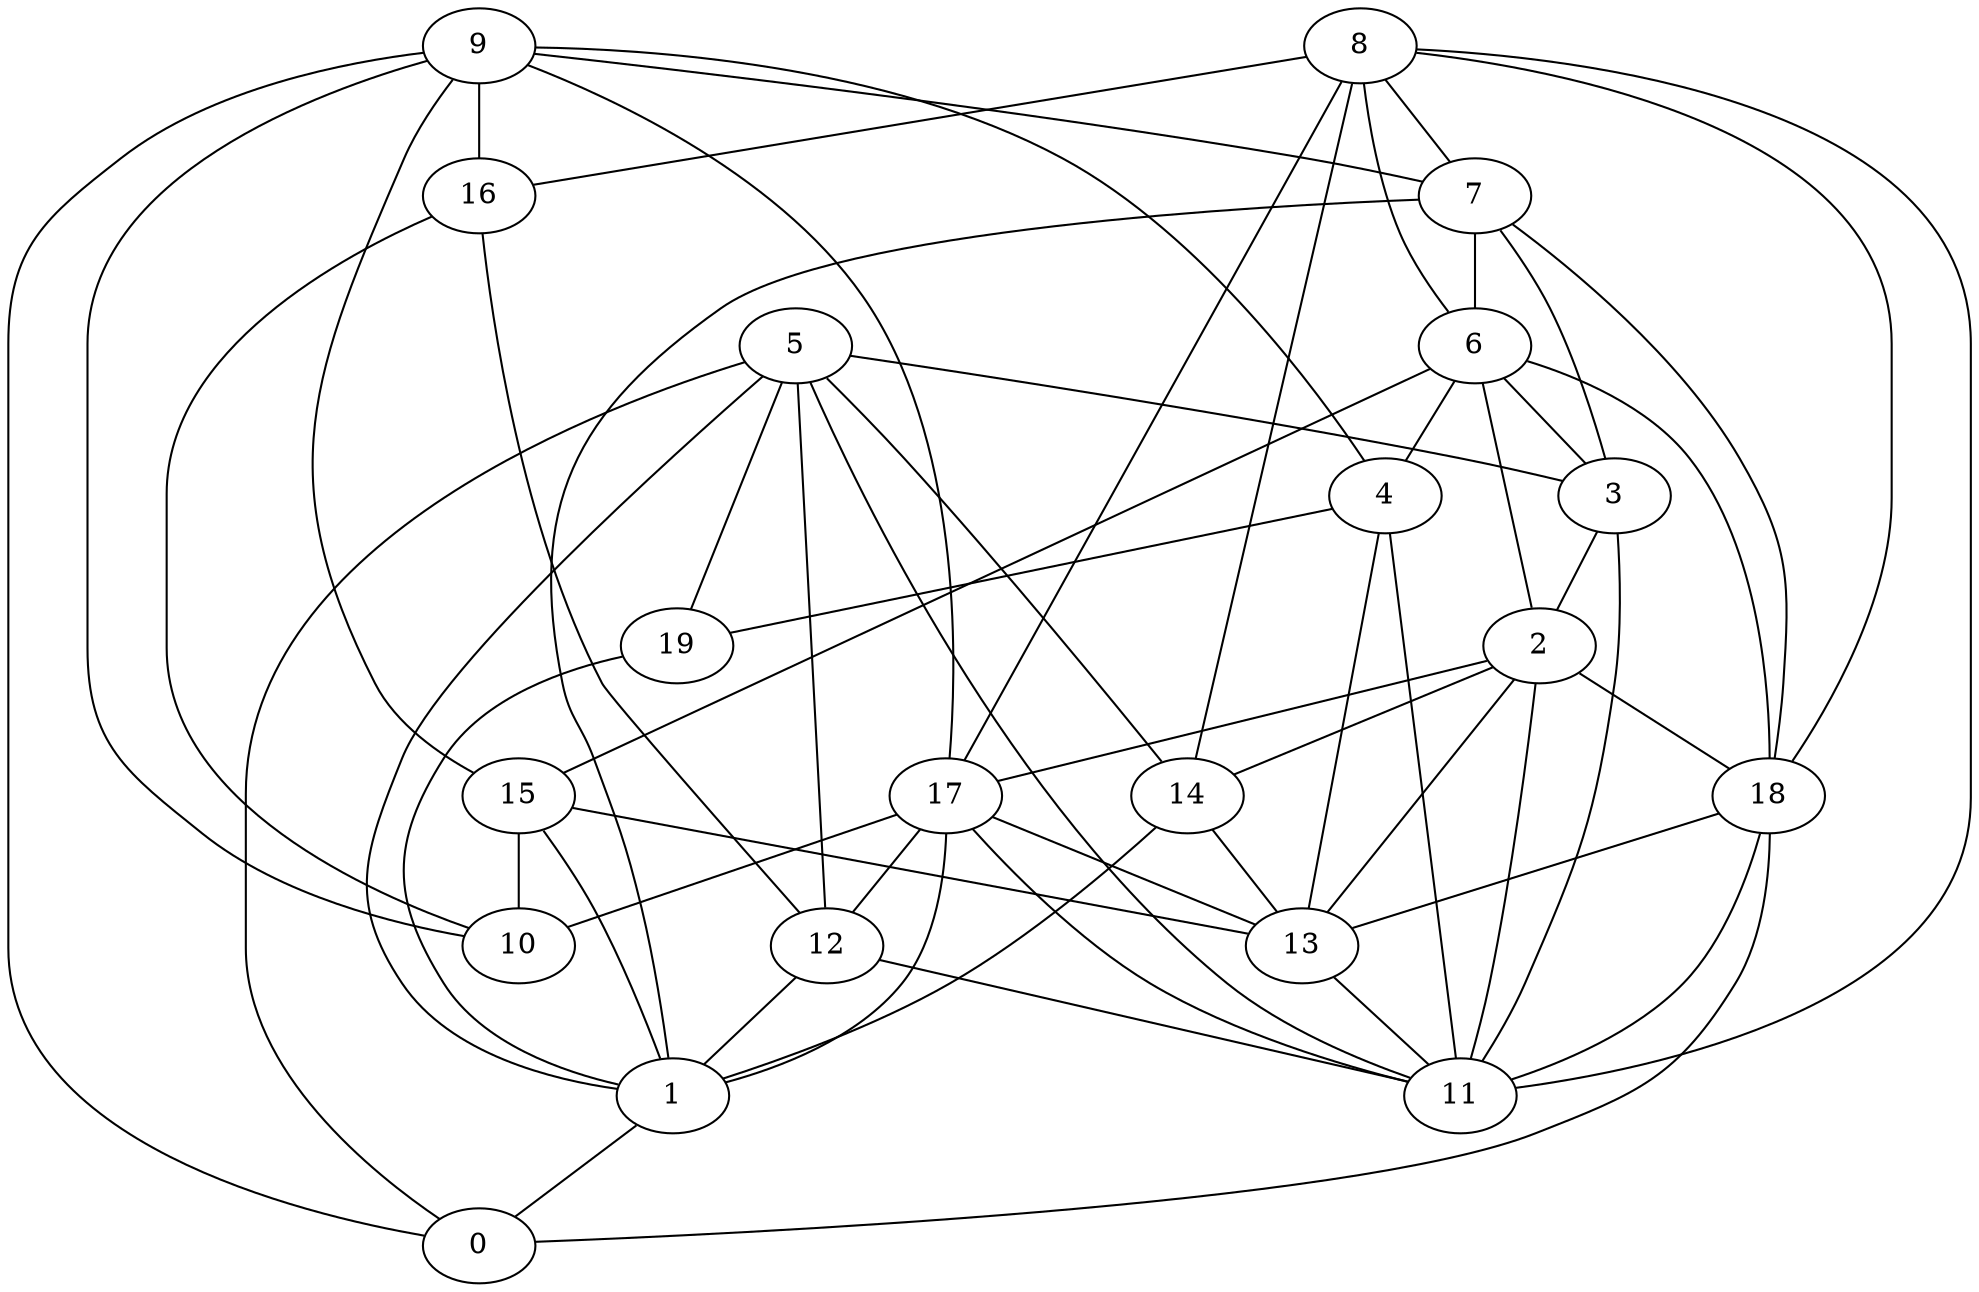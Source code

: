 digraph GG_graph {

subgraph G_graph {
edge [color = black]
"12" -> "1" [dir = none]
"7" -> "6" [dir = none]
"7" -> "18" [dir = none]
"7" -> "1" [dir = none]
"7" -> "3" [dir = none]
"17" -> "11" [dir = none]
"17" -> "13" [dir = none]
"17" -> "12" [dir = none]
"17" -> "1" [dir = none]
"2" -> "11" [dir = none]
"2" -> "18" [dir = none]
"5" -> "0" [dir = none]
"5" -> "11" [dir = none]
"5" -> "19" [dir = none]
"15" -> "1" [dir = none]
"15" -> "13" [dir = none]
"1" -> "0" [dir = none]
"9" -> "17" [dir = none]
"9" -> "0" [dir = none]
"9" -> "10" [dir = none]
"9" -> "4" [dir = none]
"4" -> "11" [dir = none]
"19" -> "1" [dir = none]
"6" -> "4" [dir = none]
"6" -> "15" [dir = none]
"8" -> "7" [dir = none]
"8" -> "17" [dir = none]
"8" -> "18" [dir = none]
"8" -> "11" [dir = none]
"8" -> "14" [dir = none]
"8" -> "16" [dir = none]
"8" -> "6" [dir = none]
"3" -> "2" [dir = none]
"16" -> "10" [dir = none]
"16" -> "12" [dir = none]
"14" -> "13" [dir = none]
"18" -> "0" [dir = none]
"18" -> "13" [dir = none]
"3" -> "11" [dir = none]
"5" -> "12" [dir = none]
"2" -> "14" [dir = none]
"6" -> "2" [dir = none]
"13" -> "11" [dir = none]
"6" -> "3" [dir = none]
"5" -> "1" [dir = none]
"17" -> "10" [dir = none]
"2" -> "13" [dir = none]
"18" -> "11" [dir = none]
"9" -> "7" [dir = none]
"2" -> "17" [dir = none]
"5" -> "3" [dir = none]
"9" -> "15" [dir = none]
"9" -> "16" [dir = none]
"6" -> "18" [dir = none]
"15" -> "10" [dir = none]
"14" -> "1" [dir = none]
"12" -> "11" [dir = none]
"4" -> "13" [dir = none]
"5" -> "14" [dir = none]
"4" -> "19" [dir = none]
}

}
